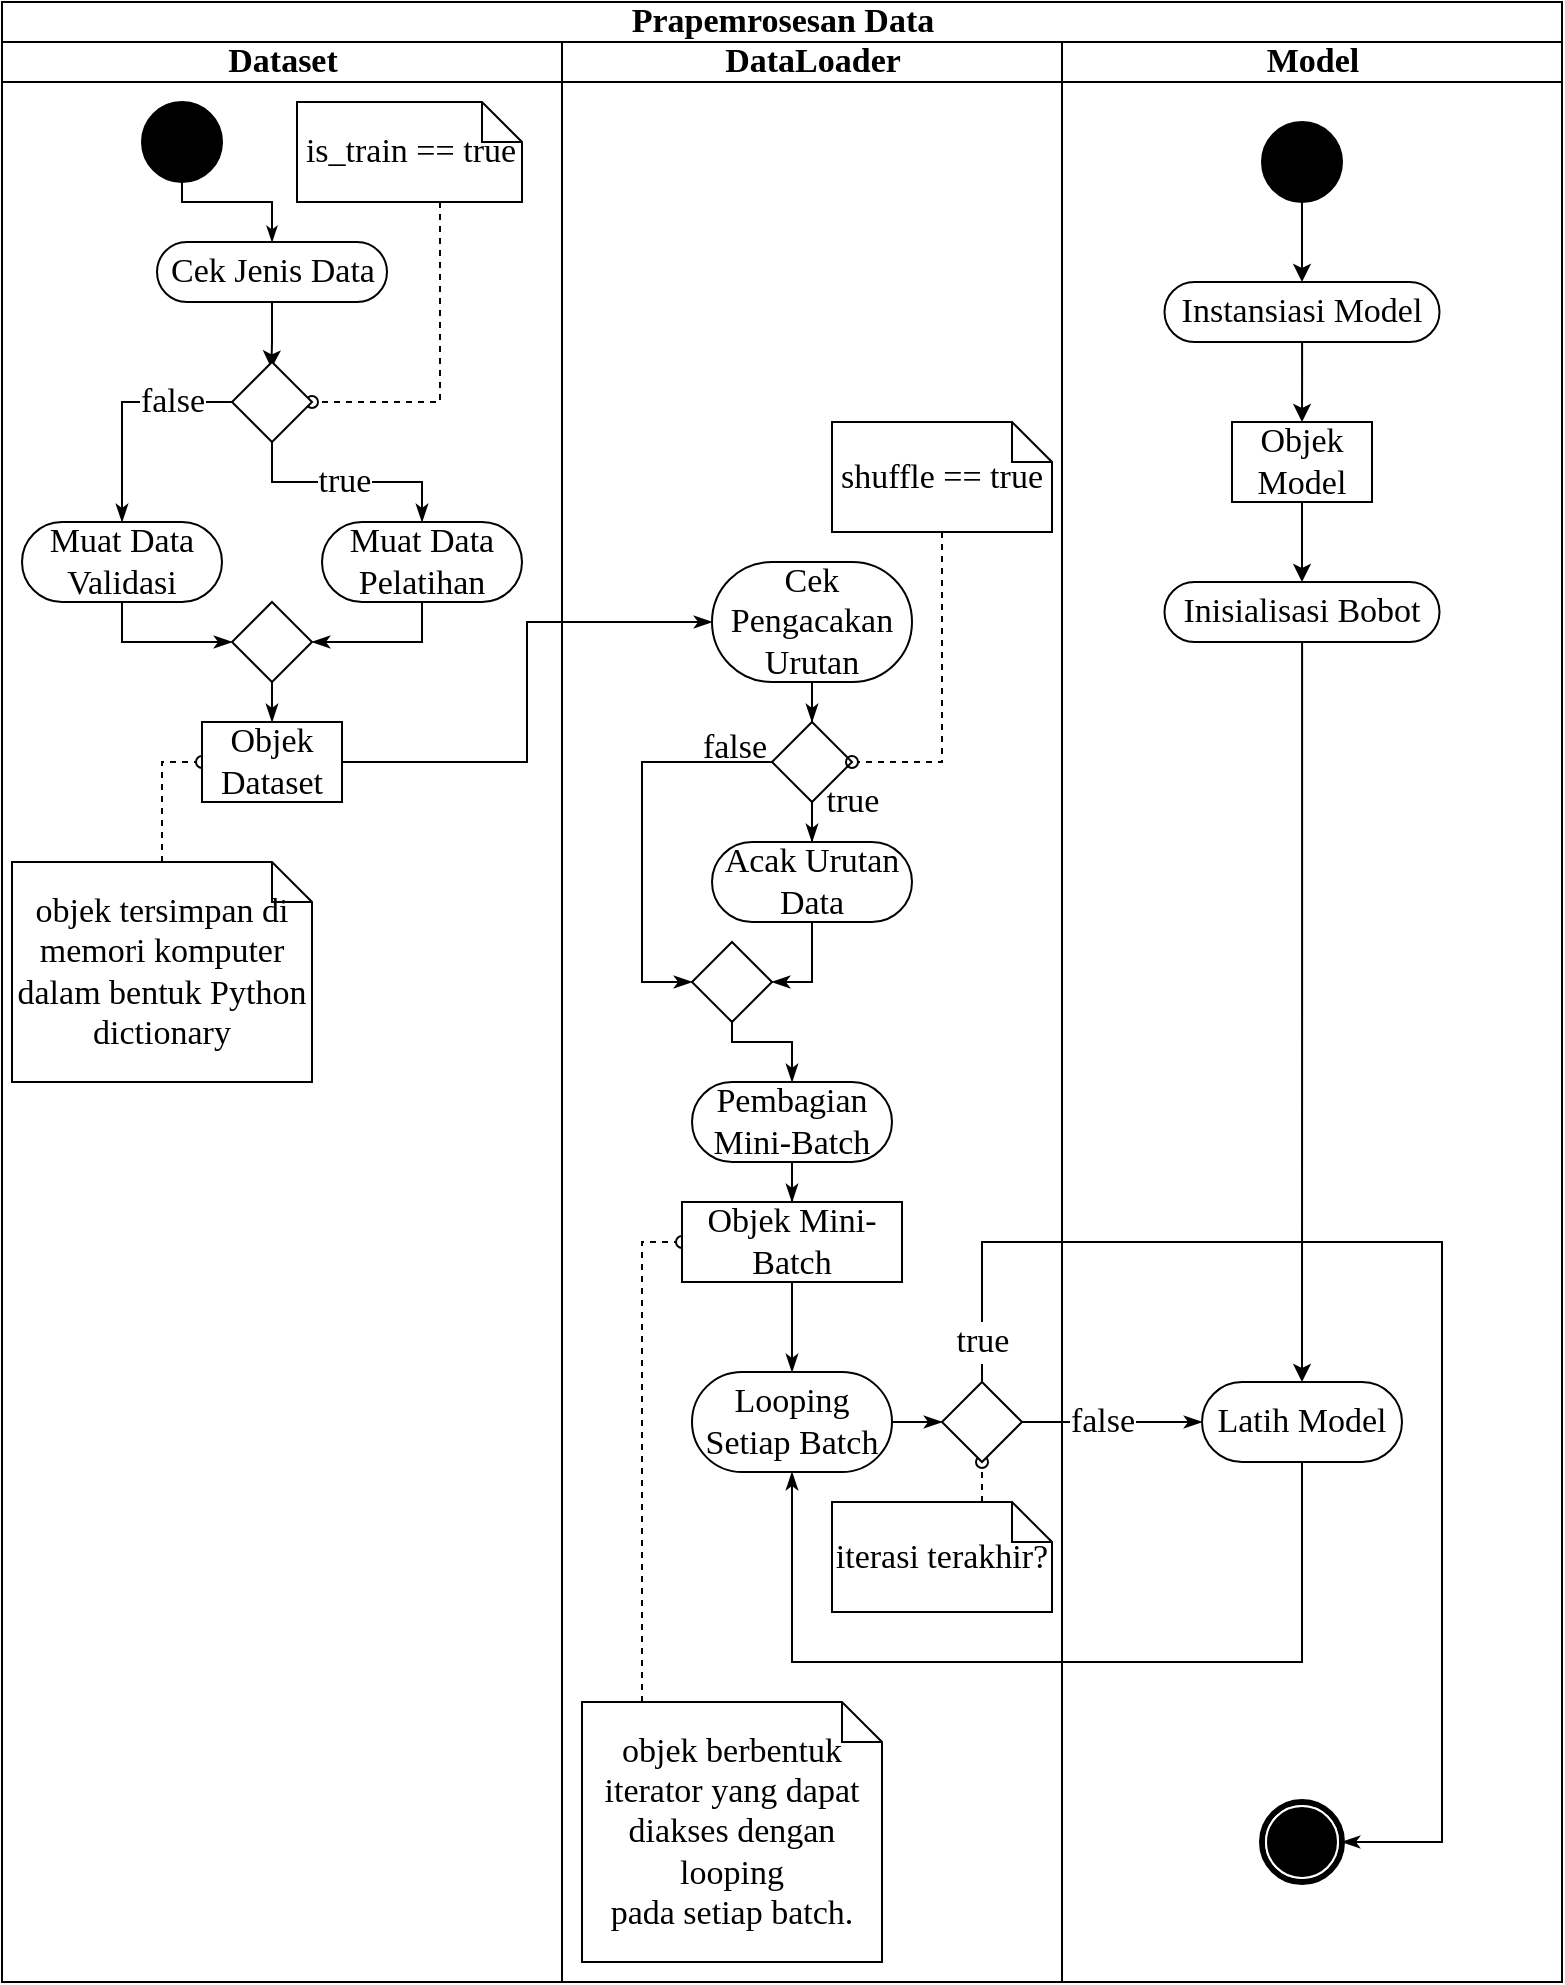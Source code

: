 <mxfile version="13.1.14" type="device"><diagram name="Page-1" id="0783ab3e-0a74-02c8-0abd-f7b4e66b4bec"><mxGraphModel dx="981" dy="521" grid="1" gridSize="10" guides="1" tooltips="1" connect="1" arrows="1" fold="1" page="1" pageScale="1" pageWidth="850" pageHeight="1100" background="#ffffff" math="0" shadow="0"><root><mxCell id="0"/><mxCell id="1" parent="0"/><mxCell id="1c1d494c118603dd-1" value="Prapemrosesan Data" style="swimlane;html=1;childLayout=stackLayout;startSize=20;rounded=0;shadow=0;comic=0;labelBackgroundColor=none;strokeWidth=1;fontFamily=Times New Roman;fontSize=17;align=center;" parent="1" vertex="1"><mxGeometry x="40" y="20" width="780" height="990" as="geometry"/></mxCell><mxCell id="1c1d494c118603dd-2" value="Dataset" style="swimlane;html=1;startSize=20;fontFamily=Times New Roman;fontSize=17;" parent="1c1d494c118603dd-1" vertex="1"><mxGeometry y="20" width="280" height="970" as="geometry"/></mxCell><mxCell id="lVaGloW4tCE6asH0GfG6-13" style="edgeStyle=orthogonalEdgeStyle;rounded=0;orthogonalLoop=1;jettySize=auto;html=1;entryX=0;entryY=0.5;entryDx=0;entryDy=0;endArrow=classicThin;endFill=1;fontFamily=Times New Roman;" edge="1" parent="1c1d494c118603dd-2" source="pxtw0jGOL5Mcqpof18Wn-9" target="lVaGloW4tCE6asH0GfG6-12"><mxGeometry relative="1" as="geometry"><Array as="points"><mxPoint x="60" y="300"/></Array></mxGeometry></mxCell><mxCell id="pxtw0jGOL5Mcqpof18Wn-9" value="Muat Data Validasi" style="rounded=1;whiteSpace=wrap;html=1;shadow=0;comic=0;labelBackgroundColor=none;strokeWidth=1;fontFamily=Times New Roman;fontSize=17;align=center;arcSize=50;" parent="1c1d494c118603dd-2" vertex="1"><mxGeometry x="10" y="240" width="100" height="40" as="geometry"/></mxCell><mxCell id="pxtw0jGOL5Mcqpof18Wn-4" style="edgeStyle=orthogonalEdgeStyle;rounded=0;orthogonalLoop=1;jettySize=auto;html=1;entryX=0.492;entryY=0.08;entryDx=0;entryDy=0;entryPerimeter=0;fontFamily=Times New Roman;fontSize=17;" parent="1c1d494c118603dd-2" source="60571a20871a0731-8" target="pxtw0jGOL5Mcqpof18Wn-1" edge="1"><mxGeometry relative="1" as="geometry"/></mxCell><mxCell id="1c1d494c118603dd-27" style="edgeStyle=orthogonalEdgeStyle;rounded=0;html=1;labelBackgroundColor=none;startArrow=none;startFill=0;startSize=5;endArrow=classicThin;endFill=1;endSize=5;jettySize=auto;orthogonalLoop=1;strokeWidth=1;fontFamily=Times New Roman;fontSize=17;" parent="1c1d494c118603dd-2" source="60571a20871a0731-4" target="60571a20871a0731-8" edge="1"><mxGeometry relative="1" as="geometry"><Array as="points"><mxPoint x="90" y="80"/><mxPoint x="135" y="80"/></Array></mxGeometry></mxCell><mxCell id="pxtw0jGOL5Mcqpof18Wn-7" style="edgeStyle=orthogonalEdgeStyle;rounded=0;orthogonalLoop=1;jettySize=auto;html=1;dashed=1;endArrow=oval;endFill=0;fontFamily=Times New Roman;fontSize=17;" parent="1c1d494c118603dd-2" source="pxtw0jGOL5Mcqpof18Wn-3" target="pxtw0jGOL5Mcqpof18Wn-1" edge="1"><mxGeometry relative="1" as="geometry"><Array as="points"><mxPoint x="219" y="180"/></Array></mxGeometry></mxCell><mxCell id="lOpti6LC7R3lBcyMI4V5-2" style="edgeStyle=orthogonalEdgeStyle;rounded=0;orthogonalLoop=1;jettySize=auto;html=1;entryX=0;entryY=0.5;entryDx=0;entryDy=0;fontFamily=Times New Roman;fontSize=17;endArrow=oval;endFill=0;dashed=1;" parent="1c1d494c118603dd-2" source="nbkwmokEyhTQEs7W3qlK-1" target="pxtw0jGOL5Mcqpof18Wn-20" edge="1"><mxGeometry relative="1" as="geometry"/></mxCell><mxCell id="nbkwmokEyhTQEs7W3qlK-1" value="objek tersimpan di memori komputer dalam bentuk Python dictionary" style="shape=note;whiteSpace=wrap;html=1;rounded=0;shadow=0;comic=0;labelBackgroundColor=none;strokeWidth=1;fontFamily=Times New Roman;fontSize=17;align=center;size=20;" parent="1c1d494c118603dd-2" vertex="1"><mxGeometry x="5" y="410" width="150" height="110" as="geometry"/></mxCell><mxCell id="60571a20871a0731-4" value="" style="ellipse;whiteSpace=wrap;html=1;rounded=0;shadow=0;comic=0;labelBackgroundColor=none;strokeWidth=1;fillColor=#000000;fontFamily=Times New Roman;fontSize=17;align=center;" parent="1c1d494c118603dd-2" vertex="1"><mxGeometry x="70" y="30" width="40" height="40" as="geometry"/></mxCell><mxCell id="lVaGloW4tCE6asH0GfG6-12" value="" style="rhombus;whiteSpace=wrap;html=1;fontFamily=Times New Roman;fontSize=17;" vertex="1" parent="1c1d494c118603dd-2"><mxGeometry x="115" y="280" width="40" height="40" as="geometry"/></mxCell><mxCell id="pxtw0jGOL5Mcqpof18Wn-20" value="Objek Dataset" style="rounded=0;whiteSpace=wrap;html=1;shadow=0;comic=0;labelBackgroundColor=none;strokeWidth=1;fontFamily=Times New Roman;fontSize=17;align=center;arcSize=50;" parent="1c1d494c118603dd-2" vertex="1"><mxGeometry x="100" y="340" width="70" height="40" as="geometry"/></mxCell><mxCell id="pxtw0jGOL5Mcqpof18Wn-11" style="edgeStyle=orthogonalEdgeStyle;rounded=0;orthogonalLoop=1;jettySize=auto;html=1;endArrow=classicThin;endFill=1;fontFamily=Times New Roman;fontSize=17;" parent="1c1d494c118603dd-2" source="pxtw0jGOL5Mcqpof18Wn-1" target="pxtw0jGOL5Mcqpof18Wn-9" edge="1"><mxGeometry relative="1" as="geometry"><Array as="points"><mxPoint x="60" y="180"/></Array></mxGeometry></mxCell><mxCell id="pxtw0jGOL5Mcqpof18Wn-13" value="false" style="edgeLabel;html=1;align=center;verticalAlign=middle;resizable=0;points=[];fontFamily=Times New Roman;fontSize=17;" parent="pxtw0jGOL5Mcqpof18Wn-11" vertex="1" connectable="0"><mxGeometry x="-0.65" y="-2" relative="1" as="geometry"><mxPoint x="-10" y="2" as="offset"/></mxGeometry></mxCell><mxCell id="pxtw0jGOL5Mcqpof18Wn-18" style="edgeStyle=orthogonalEdgeStyle;rounded=0;orthogonalLoop=1;jettySize=auto;html=1;endArrow=classicThin;endFill=1;fontFamily=Times New Roman;fontSize=17;" parent="1c1d494c118603dd-2" source="pxtw0jGOL5Mcqpof18Wn-1" target="pxtw0jGOL5Mcqpof18Wn-8" edge="1"><mxGeometry relative="1" as="geometry"><Array as="points"><mxPoint x="135" y="220"/><mxPoint x="210" y="220"/></Array></mxGeometry></mxCell><mxCell id="pxtw0jGOL5Mcqpof18Wn-23" value="true" style="edgeLabel;html=1;align=center;verticalAlign=middle;resizable=0;points=[];fontFamily=Times New Roman;fontSize=17;" parent="pxtw0jGOL5Mcqpof18Wn-18" vertex="1" connectable="0"><mxGeometry x="0.209" y="-2" relative="1" as="geometry"><mxPoint x="-14" y="-2" as="offset"/></mxGeometry></mxCell><mxCell id="pxtw0jGOL5Mcqpof18Wn-1" value="" style="rhombus;whiteSpace=wrap;html=1;fontFamily=Times New Roman;fontSize=17;" parent="1c1d494c118603dd-2" vertex="1"><mxGeometry x="115" y="160" width="40" height="40" as="geometry"/></mxCell><mxCell id="pxtw0jGOL5Mcqpof18Wn-21" style="edgeStyle=orthogonalEdgeStyle;rounded=0;orthogonalLoop=1;jettySize=auto;html=1;entryX=0.5;entryY=0;entryDx=0;entryDy=0;endArrow=classicThin;endFill=1;fontFamily=Times New Roman;fontSize=17;" parent="1c1d494c118603dd-2" target="pxtw0jGOL5Mcqpof18Wn-20" edge="1"><mxGeometry relative="1" as="geometry"><mxPoint x="135" y="320.0" as="sourcePoint"/></mxGeometry></mxCell><mxCell id="60571a20871a0731-8" value="Cek Jenis Data" style="rounded=1;whiteSpace=wrap;html=1;shadow=0;comic=0;labelBackgroundColor=none;strokeWidth=1;fontFamily=Times New Roman;fontSize=17;align=center;arcSize=50;" parent="1c1d494c118603dd-2" vertex="1"><mxGeometry x="77.5" y="100" width="115" height="30" as="geometry"/></mxCell><mxCell id="pxtw0jGOL5Mcqpof18Wn-3" value="&lt;div style=&quot;font-size: 17px;&quot;&gt;is_train == true&lt;/div&gt;" style="shape=note;whiteSpace=wrap;html=1;rounded=0;shadow=0;comic=0;labelBackgroundColor=none;strokeWidth=1;fontFamily=Times New Roman;fontSize=17;align=center;size=20;" parent="1c1d494c118603dd-2" vertex="1"><mxGeometry x="147.5" y="30" width="112.5" height="50" as="geometry"/></mxCell><mxCell id="lVaGloW4tCE6asH0GfG6-14" style="edgeStyle=orthogonalEdgeStyle;rounded=0;orthogonalLoop=1;jettySize=auto;html=1;entryX=1;entryY=0.5;entryDx=0;entryDy=0;endArrow=classicThin;endFill=1;fontFamily=Times New Roman;" edge="1" parent="1c1d494c118603dd-2" source="pxtw0jGOL5Mcqpof18Wn-8" target="lVaGloW4tCE6asH0GfG6-12"><mxGeometry relative="1" as="geometry"><Array as="points"><mxPoint x="210" y="300"/></Array></mxGeometry></mxCell><mxCell id="pxtw0jGOL5Mcqpof18Wn-8" value="Muat Data Pelatihan" style="rounded=1;whiteSpace=wrap;html=1;shadow=0;comic=0;labelBackgroundColor=none;strokeWidth=1;fontFamily=Times New Roman;fontSize=17;align=center;arcSize=50;" parent="1c1d494c118603dd-2" vertex="1"><mxGeometry x="160" y="240" width="100" height="40" as="geometry"/></mxCell><mxCell id="pxtw0jGOL5Mcqpof18Wn-22" style="edgeStyle=orthogonalEdgeStyle;rounded=0;orthogonalLoop=1;jettySize=auto;html=1;entryX=0;entryY=0.5;entryDx=0;entryDy=0;endArrow=classicThin;endFill=1;fontFamily=Times New Roman;fontSize=17;" parent="1c1d494c118603dd-1" source="pxtw0jGOL5Mcqpof18Wn-20" target="1c1d494c118603dd-11" edge="1"><mxGeometry relative="1" as="geometry"/></mxCell><mxCell id="pxtw0jGOL5Mcqpof18Wn-51" style="edgeStyle=orthogonalEdgeStyle;rounded=0;orthogonalLoop=1;jettySize=auto;html=1;endArrow=classicThin;endFill=1;fontFamily=Times New Roman;fontSize=17;" parent="1c1d494c118603dd-1" source="pxtw0jGOL5Mcqpof18Wn-47" target="1c1d494c118603dd-19" edge="1"><mxGeometry relative="1" as="geometry"/></mxCell><mxCell id="pxtw0jGOL5Mcqpof18Wn-52" value="false" style="edgeLabel;html=1;align=center;verticalAlign=middle;resizable=0;points=[];fontFamily=Times New Roman;fontSize=17;" parent="pxtw0jGOL5Mcqpof18Wn-51" vertex="1" connectable="0"><mxGeometry x="-0.204" y="3" relative="1" as="geometry"><mxPoint x="4" y="3" as="offset"/></mxGeometry></mxCell><mxCell id="pxtw0jGOL5Mcqpof18Wn-53" style="edgeStyle=orthogonalEdgeStyle;rounded=0;orthogonalLoop=1;jettySize=auto;html=1;entryX=1;entryY=0.5;entryDx=0;entryDy=0;endArrow=classicThin;endFill=1;fontFamily=Times New Roman;fontSize=17;" parent="1c1d494c118603dd-1" source="pxtw0jGOL5Mcqpof18Wn-47" target="60571a20871a0731-5" edge="1"><mxGeometry relative="1" as="geometry"><Array as="points"><mxPoint x="490" y="620"/><mxPoint x="720" y="620"/><mxPoint x="720" y="920"/></Array></mxGeometry></mxCell><mxCell id="pxtw0jGOL5Mcqpof18Wn-54" value="true" style="edgeLabel;html=1;align=center;verticalAlign=middle;resizable=0;points=[];fontFamily=Times New Roman;fontSize=17;" parent="pxtw0jGOL5Mcqpof18Wn-53" vertex="1" connectable="0"><mxGeometry x="-0.898" y="-1" relative="1" as="geometry"><mxPoint x="-1" y="12.5" as="offset"/></mxGeometry></mxCell><mxCell id="1c1d494c118603dd-3" value="DataLoader" style="swimlane;html=1;startSize=20;fontFamily=Times New Roman;fontSize=17;" parent="1c1d494c118603dd-1" vertex="1"><mxGeometry x="280" y="20" width="250" height="970" as="geometry"/></mxCell><mxCell id="pxtw0jGOL5Mcqpof18Wn-25" style="edgeStyle=orthogonalEdgeStyle;rounded=0;orthogonalLoop=1;jettySize=auto;html=1;endArrow=classicThin;endFill=1;fontFamily=Times New Roman;fontSize=17;" parent="1c1d494c118603dd-3" source="1c1d494c118603dd-11" target="pxtw0jGOL5Mcqpof18Wn-24" edge="1"><mxGeometry relative="1" as="geometry"/></mxCell><mxCell id="pxtw0jGOL5Mcqpof18Wn-41" style="edgeStyle=orthogonalEdgeStyle;rounded=0;orthogonalLoop=1;jettySize=auto;html=1;endArrow=classicThin;endFill=1;fontFamily=Times New Roman;fontSize=17;" parent="1c1d494c118603dd-3" source="pxtw0jGOL5Mcqpof18Wn-28" target="1c1d494c118603dd-15" edge="1"><mxGeometry relative="1" as="geometry"/></mxCell><mxCell id="pxtw0jGOL5Mcqpof18Wn-44" style="edgeStyle=orthogonalEdgeStyle;rounded=0;orthogonalLoop=1;jettySize=auto;html=1;entryX=0;entryY=0.5;entryDx=0;entryDy=0;endArrow=oval;endFill=0;dashed=1;fontFamily=Times New Roman;fontSize=17;" parent="1c1d494c118603dd-3" source="pxtw0jGOL5Mcqpof18Wn-43" target="1c1d494c118603dd-15" edge="1"><mxGeometry relative="1" as="geometry"><Array as="points"><mxPoint x="40" y="600"/></Array></mxGeometry></mxCell><mxCell id="pxtw0jGOL5Mcqpof18Wn-48" style="edgeStyle=orthogonalEdgeStyle;rounded=0;orthogonalLoop=1;jettySize=auto;html=1;entryX=0;entryY=0.5;entryDx=0;entryDy=0;endArrow=classicThin;endFill=1;fontFamily=Times New Roman;fontSize=17;" parent="1c1d494c118603dd-3" source="pxtw0jGOL5Mcqpof18Wn-42" target="pxtw0jGOL5Mcqpof18Wn-47" edge="1"><mxGeometry relative="1" as="geometry"/></mxCell><mxCell id="lVaGloW4tCE6asH0GfG6-7" value="false" style="edgeLabel;html=1;align=center;verticalAlign=middle;resizable=0;points=[];fontFamily=Times New Roman;fontSize=17;" vertex="1" connectable="0" parent="1c1d494c118603dd-3"><mxGeometry x="81.502" y="350" as="geometry"><mxPoint x="4" y="3" as="offset"/></mxGeometry></mxCell><mxCell id="pxtw0jGOL5Mcqpof18Wn-43" value="&lt;div style=&quot;font-size: 17px;&quot;&gt;objek berbentuk iterator yang dapat diakses dengan looping&lt;/div&gt;&lt;div style=&quot;font-size: 17px;&quot;&gt;pada setiap batch.&lt;br style=&quot;font-size: 17px;&quot;&gt;&lt;/div&gt;" style="shape=note;whiteSpace=wrap;html=1;rounded=0;shadow=0;comic=0;labelBackgroundColor=none;strokeWidth=1;fontFamily=Times New Roman;fontSize=17;align=center;size=20;" parent="1c1d494c118603dd-3" vertex="1"><mxGeometry x="10" y="830" width="150" height="130" as="geometry"/></mxCell><mxCell id="pxtw0jGOL5Mcqpof18Wn-27" style="edgeStyle=orthogonalEdgeStyle;rounded=0;orthogonalLoop=1;jettySize=auto;html=1;endArrow=classicThin;endFill=1;fontFamily=Times New Roman;fontSize=17;" parent="1c1d494c118603dd-3" source="pxtw0jGOL5Mcqpof18Wn-24" target="pxtw0jGOL5Mcqpof18Wn-26" edge="1"><mxGeometry relative="1" as="geometry"/></mxCell><mxCell id="pxtw0jGOL5Mcqpof18Wn-31" value="true" style="edgeLabel;html=1;align=center;verticalAlign=middle;resizable=0;points=[];fontFamily=Times New Roman;fontSize=17;" parent="pxtw0jGOL5Mcqpof18Wn-27" vertex="1" connectable="0"><mxGeometry x="0.487" relative="1" as="geometry"><mxPoint x="20" y="-4.8" as="offset"/></mxGeometry></mxCell><mxCell id="lVaGloW4tCE6asH0GfG6-11" style="edgeStyle=orthogonalEdgeStyle;rounded=0;orthogonalLoop=1;jettySize=auto;html=1;entryX=0.5;entryY=0;entryDx=0;entryDy=0;endArrow=classicThin;endFill=1;fontFamily=Times New Roman;" edge="1" parent="1c1d494c118603dd-3" source="lVaGloW4tCE6asH0GfG6-9" target="pxtw0jGOL5Mcqpof18Wn-28"><mxGeometry relative="1" as="geometry"><Array as="points"><mxPoint x="85" y="500"/><mxPoint x="115" y="500"/></Array></mxGeometry></mxCell><mxCell id="lVaGloW4tCE6asH0GfG6-9" value="" style="rhombus;whiteSpace=wrap;html=1;fontFamily=Times New Roman;fontSize=17;" vertex="1" parent="1c1d494c118603dd-3"><mxGeometry x="65" y="450" width="40" height="40" as="geometry"/></mxCell><mxCell id="pxtw0jGOL5Mcqpof18Wn-28" value="Pembagian Mini-Batch" style="rounded=1;whiteSpace=wrap;html=1;shadow=0;comic=0;labelBackgroundColor=none;strokeWidth=1;fontFamily=Times New Roman;fontSize=17;align=center;arcSize=50;" parent="1c1d494c118603dd-3" vertex="1"><mxGeometry x="65" y="520" width="100" height="40" as="geometry"/></mxCell><mxCell id="lVaGloW4tCE6asH0GfG6-10" style="edgeStyle=orthogonalEdgeStyle;rounded=0;orthogonalLoop=1;jettySize=auto;html=1;entryX=1;entryY=0.5;entryDx=0;entryDy=0;endArrow=classicThin;endFill=1;fontFamily=Times New Roman;" edge="1" parent="1c1d494c118603dd-3" source="pxtw0jGOL5Mcqpof18Wn-26" target="lVaGloW4tCE6asH0GfG6-9"><mxGeometry relative="1" as="geometry"/></mxCell><mxCell id="1c1d494c118603dd-15" value="Objek Mini-Batch" style="rounded=0;whiteSpace=wrap;html=1;shadow=0;comic=0;labelBackgroundColor=none;strokeWidth=1;fontFamily=Times New Roman;fontSize=17;align=center;arcSize=50;" parent="1c1d494c118603dd-3" vertex="1"><mxGeometry x="60" y="580" width="110" height="40" as="geometry"/></mxCell><mxCell id="pxtw0jGOL5Mcqpof18Wn-26" value="Acak Urutan Data" style="rounded=1;whiteSpace=wrap;html=1;shadow=0;comic=0;labelBackgroundColor=none;strokeWidth=1;fontFamily=Times New Roman;fontSize=17;align=center;arcSize=50;" parent="1c1d494c118603dd-3" vertex="1"><mxGeometry x="75" y="400" width="100" height="40" as="geometry"/></mxCell><mxCell id="lVaGloW4tCE6asH0GfG6-3" style="edgeStyle=orthogonalEdgeStyle;rounded=0;orthogonalLoop=1;jettySize=auto;html=1;endArrow=classicThin;endFill=1;fontFamily=Times New Roman;entryX=0;entryY=0.5;entryDx=0;entryDy=0;" edge="1" parent="1c1d494c118603dd-3" source="pxtw0jGOL5Mcqpof18Wn-24" target="lVaGloW4tCE6asH0GfG6-9"><mxGeometry relative="1" as="geometry"><mxPoint x="40.034" y="480" as="targetPoint"/><Array as="points"><mxPoint x="40" y="360"/><mxPoint x="40" y="470"/></Array></mxGeometry></mxCell><mxCell id="pxtw0jGOL5Mcqpof18Wn-24" value="" style="rhombus;whiteSpace=wrap;html=1;fontFamily=Times New Roman;fontSize=17;" parent="1c1d494c118603dd-3" vertex="1"><mxGeometry x="105" y="340" width="40" height="40" as="geometry"/></mxCell><mxCell id="1c1d494c118603dd-11" value="Cek Pengacakan Urutan" style="rounded=1;whiteSpace=wrap;html=1;shadow=0;comic=0;labelBackgroundColor=none;strokeWidth=1;fontFamily=Times New Roman;fontSize=17;align=center;arcSize=50;" parent="1c1d494c118603dd-3" vertex="1"><mxGeometry x="75" y="260" width="100" height="60" as="geometry"/></mxCell><mxCell id="pxtw0jGOL5Mcqpof18Wn-38" style="edgeStyle=orthogonalEdgeStyle;rounded=0;orthogonalLoop=1;jettySize=auto;html=1;entryX=1;entryY=0.5;entryDx=0;entryDy=0;endArrow=oval;endFill=0;dashed=1;fontFamily=Times New Roman;fontSize=17;" parent="1c1d494c118603dd-3" source="pxtw0jGOL5Mcqpof18Wn-37" target="pxtw0jGOL5Mcqpof18Wn-24" edge="1"><mxGeometry relative="1" as="geometry"/></mxCell><mxCell id="pxtw0jGOL5Mcqpof18Wn-45" style="edgeStyle=orthogonalEdgeStyle;rounded=0;orthogonalLoop=1;jettySize=auto;html=1;endArrow=classicThin;endFill=1;fontFamily=Times New Roman;fontSize=17;" parent="1c1d494c118603dd-3" source="1c1d494c118603dd-15" target="pxtw0jGOL5Mcqpof18Wn-42" edge="1"><mxGeometry relative="1" as="geometry"/></mxCell><mxCell id="pxtw0jGOL5Mcqpof18Wn-42" value="Looping Setiap Batch" style="rounded=1;whiteSpace=wrap;html=1;shadow=0;comic=0;labelBackgroundColor=none;strokeWidth=1;fontFamily=Times New Roman;fontSize=17;align=center;arcSize=50;" parent="1c1d494c118603dd-3" vertex="1"><mxGeometry x="65" y="665" width="100" height="50" as="geometry"/></mxCell><mxCell id="pxtw0jGOL5Mcqpof18Wn-50" style="edgeStyle=orthogonalEdgeStyle;rounded=0;orthogonalLoop=1;jettySize=auto;html=1;entryX=0.5;entryY=1;entryDx=0;entryDy=0;endArrow=oval;endFill=0;dashed=1;fontFamily=Times New Roman;fontSize=17;" parent="1c1d494c118603dd-3" source="pxtw0jGOL5Mcqpof18Wn-49" target="pxtw0jGOL5Mcqpof18Wn-47" edge="1"><mxGeometry relative="1" as="geometry"><Array as="points"><mxPoint x="210" y="710"/><mxPoint x="210" y="710"/></Array></mxGeometry></mxCell><mxCell id="pxtw0jGOL5Mcqpof18Wn-37" value="shuffle == true" style="shape=note;whiteSpace=wrap;html=1;rounded=0;shadow=0;comic=0;labelBackgroundColor=none;strokeWidth=1;fontFamily=Times New Roman;fontSize=17;align=center;size=20;" parent="1c1d494c118603dd-3" vertex="1"><mxGeometry x="135" y="190" width="110" height="55" as="geometry"/></mxCell><mxCell id="pxtw0jGOL5Mcqpof18Wn-49" value="iterasi terakhir?" style="shape=note;whiteSpace=wrap;html=1;rounded=0;shadow=0;comic=0;labelBackgroundColor=none;strokeWidth=1;fontFamily=Times New Roman;fontSize=17;align=center;size=20;" parent="1c1d494c118603dd-3" vertex="1"><mxGeometry x="135" y="730" width="110" height="55" as="geometry"/></mxCell><mxCell id="pxtw0jGOL5Mcqpof18Wn-47" value="" style="rhombus;whiteSpace=wrap;html=1;fontFamily=Times New Roman;fontSize=17;" parent="1c1d494c118603dd-3" vertex="1"><mxGeometry x="190" y="670" width="40" height="40" as="geometry"/></mxCell><mxCell id="1c1d494c118603dd-4" value="Model" style="swimlane;html=1;startSize=20;fontFamily=Times New Roman;fontSize=17;" parent="1c1d494c118603dd-1" vertex="1"><mxGeometry x="530" y="20" width="250" height="970" as="geometry"/></mxCell><mxCell id="1G7qCMptT7mXlycgvZ5I-8" style="edgeStyle=orthogonalEdgeStyle;rounded=0;orthogonalLoop=1;jettySize=auto;html=1;entryX=0.5;entryY=0;entryDx=0;entryDy=0;" parent="1c1d494c118603dd-4" source="1G7qCMptT7mXlycgvZ5I-3" target="1G7qCMptT7mXlycgvZ5I-4" edge="1"><mxGeometry relative="1" as="geometry"/></mxCell><mxCell id="1G7qCMptT7mXlycgvZ5I-3" value="Objek Model" style="rounded=0;whiteSpace=wrap;html=1;shadow=0;comic=0;labelBackgroundColor=none;strokeWidth=1;fontFamily=Times New Roman;fontSize=17;align=center;arcSize=50;" parent="1c1d494c118603dd-4" vertex="1"><mxGeometry x="85" y="190" width="70" height="40" as="geometry"/></mxCell><mxCell id="1c1d494c118603dd-19" value="Latih Model" style="rounded=1;whiteSpace=wrap;html=1;shadow=0;comic=0;labelBackgroundColor=none;strokeWidth=1;fontFamily=Times New Roman;fontSize=17;align=center;arcSize=50;" parent="1c1d494c118603dd-4" vertex="1"><mxGeometry x="70" y="670" width="100" height="40" as="geometry"/></mxCell><mxCell id="60571a20871a0731-5" value="" style="shape=mxgraph.bpmn.shape;html=1;verticalLabelPosition=bottom;labelBackgroundColor=#ffffff;verticalAlign=top;perimeter=ellipsePerimeter;outline=end;symbol=terminate;rounded=0;shadow=0;comic=0;strokeWidth=1;fontFamily=Times New Roman;fontSize=17;align=center;" parent="1c1d494c118603dd-4" vertex="1"><mxGeometry x="100" y="880" width="40" height="40" as="geometry"/></mxCell><mxCell id="1G7qCMptT7mXlycgvZ5I-6" style="edgeStyle=orthogonalEdgeStyle;rounded=0;orthogonalLoop=1;jettySize=auto;html=1;entryX=0.5;entryY=0;entryDx=0;entryDy=0;" parent="1c1d494c118603dd-4" source="1G7qCMptT7mXlycgvZ5I-1" target="1G7qCMptT7mXlycgvZ5I-2" edge="1"><mxGeometry relative="1" as="geometry"/></mxCell><mxCell id="1G7qCMptT7mXlycgvZ5I-1" value="" style="ellipse;whiteSpace=wrap;html=1;rounded=0;shadow=0;comic=0;labelBackgroundColor=none;strokeWidth=1;fillColor=#000000;fontFamily=Times New Roman;fontSize=17;align=center;" parent="1c1d494c118603dd-4" vertex="1"><mxGeometry x="100" y="40" width="40" height="40" as="geometry"/></mxCell><mxCell id="1G7qCMptT7mXlycgvZ5I-7" style="edgeStyle=orthogonalEdgeStyle;rounded=0;orthogonalLoop=1;jettySize=auto;html=1;" parent="1c1d494c118603dd-4" source="1G7qCMptT7mXlycgvZ5I-2" target="1G7qCMptT7mXlycgvZ5I-3" edge="1"><mxGeometry relative="1" as="geometry"/></mxCell><mxCell id="1G7qCMptT7mXlycgvZ5I-2" value="Instansiasi Model" style="rounded=1;whiteSpace=wrap;html=1;shadow=0;comic=0;labelBackgroundColor=none;strokeWidth=1;fontFamily=Times New Roman;fontSize=17;align=center;arcSize=50;" parent="1c1d494c118603dd-4" vertex="1"><mxGeometry x="51.25" y="120" width="137.5" height="30" as="geometry"/></mxCell><mxCell id="1G7qCMptT7mXlycgvZ5I-9" style="edgeStyle=orthogonalEdgeStyle;rounded=0;orthogonalLoop=1;jettySize=auto;html=1;" parent="1c1d494c118603dd-4" source="1G7qCMptT7mXlycgvZ5I-4" target="1c1d494c118603dd-19" edge="1"><mxGeometry relative="1" as="geometry"/></mxCell><mxCell id="1G7qCMptT7mXlycgvZ5I-4" value="Inisialisasi Bobot" style="rounded=1;whiteSpace=wrap;html=1;shadow=0;comic=0;labelBackgroundColor=none;strokeWidth=1;fontFamily=Times New Roman;fontSize=17;align=center;arcSize=50;" parent="1c1d494c118603dd-4" vertex="1"><mxGeometry x="51.25" y="270" width="137.5" height="30" as="geometry"/></mxCell><mxCell id="lOpti6LC7R3lBcyMI4V5-6" style="edgeStyle=orthogonalEdgeStyle;rounded=0;orthogonalLoop=1;jettySize=auto;html=1;entryX=0.5;entryY=1;entryDx=0;entryDy=0;endArrow=classicThin;endFill=1;fontFamily=Times New Roman;fontSize=17;" parent="1c1d494c118603dd-1" source="1c1d494c118603dd-19" target="pxtw0jGOL5Mcqpof18Wn-42" edge="1"><mxGeometry relative="1" as="geometry"><Array as="points"><mxPoint x="650" y="830"/><mxPoint x="395" y="830"/></Array></mxGeometry></mxCell></root></mxGraphModel></diagram></mxfile>
